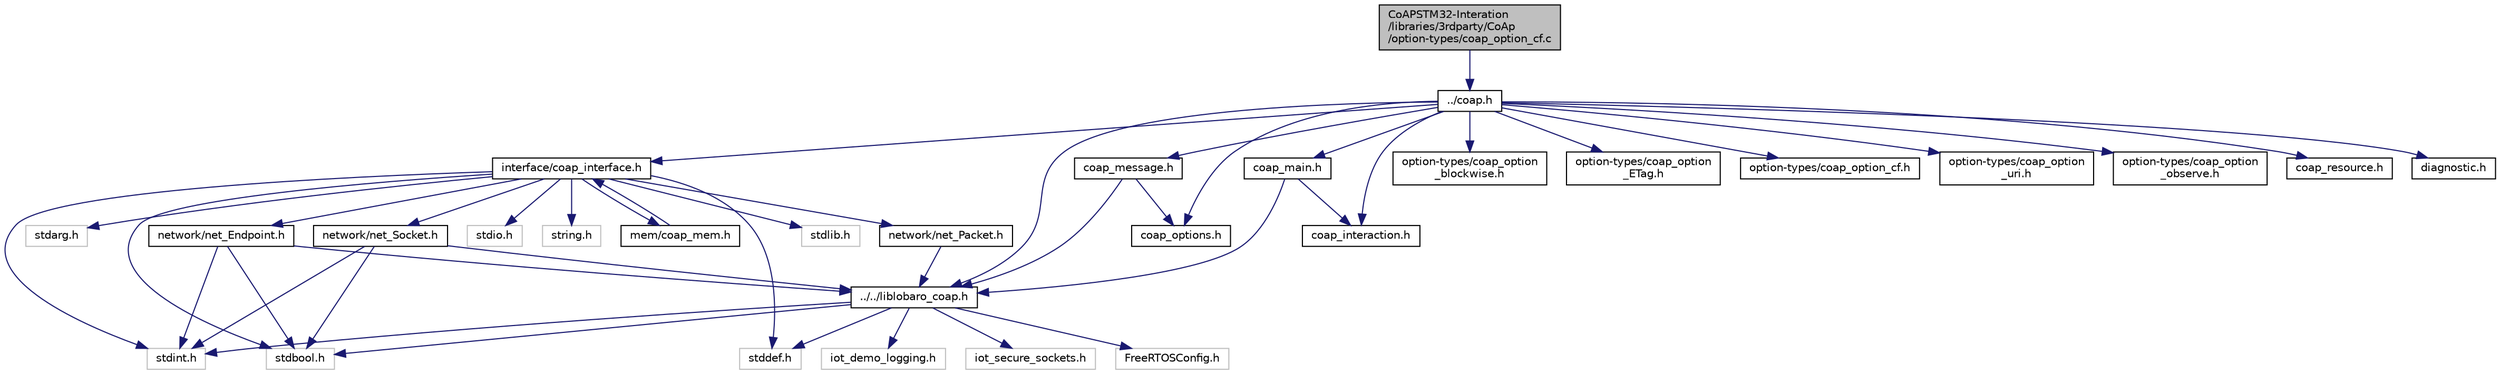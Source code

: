 digraph "CoAPSTM32-Interation/libraries/3rdparty/CoAp/option-types/coap_option_cf.c"
{
 // LATEX_PDF_SIZE
  edge [fontname="Helvetica",fontsize="10",labelfontname="Helvetica",labelfontsize="10"];
  node [fontname="Helvetica",fontsize="10",shape=record];
  Node1 [label="CoAPSTM32-Interation\l/libraries/3rdparty/CoAp\l/option-types/coap_option_cf.c",height=0.2,width=0.4,color="black", fillcolor="grey75", style="filled", fontcolor="black",tooltip=" "];
  Node1 -> Node2 [color="midnightblue",fontsize="10",style="solid",fontname="Helvetica"];
  Node2 [label="../coap.h",height=0.2,width=0.4,color="black", fillcolor="white", style="filled",URL="$coap_8h.html",tooltip=" "];
  Node2 -> Node3 [color="midnightblue",fontsize="10",style="solid",fontname="Helvetica"];
  Node3 [label="interface/coap_interface.h",height=0.2,width=0.4,color="black", fillcolor="white", style="filled",URL="$coap__interface_8h.html",tooltip=" "];
  Node3 -> Node4 [color="midnightblue",fontsize="10",style="solid",fontname="Helvetica"];
  Node4 [label="stdlib.h",height=0.2,width=0.4,color="grey75", fillcolor="white", style="filled",tooltip=" "];
  Node3 -> Node5 [color="midnightblue",fontsize="10",style="solid",fontname="Helvetica"];
  Node5 [label="stdarg.h",height=0.2,width=0.4,color="grey75", fillcolor="white", style="filled",tooltip=" "];
  Node3 -> Node6 [color="midnightblue",fontsize="10",style="solid",fontname="Helvetica"];
  Node6 [label="stddef.h",height=0.2,width=0.4,color="grey75", fillcolor="white", style="filled",tooltip=" "];
  Node3 -> Node7 [color="midnightblue",fontsize="10",style="solid",fontname="Helvetica"];
  Node7 [label="stdio.h",height=0.2,width=0.4,color="grey75", fillcolor="white", style="filled",tooltip=" "];
  Node3 -> Node8 [color="midnightblue",fontsize="10",style="solid",fontname="Helvetica"];
  Node8 [label="string.h",height=0.2,width=0.4,color="grey75", fillcolor="white", style="filled",tooltip=" "];
  Node3 -> Node9 [color="midnightblue",fontsize="10",style="solid",fontname="Helvetica"];
  Node9 [label="stdint.h",height=0.2,width=0.4,color="grey75", fillcolor="white", style="filled",tooltip=" "];
  Node3 -> Node10 [color="midnightblue",fontsize="10",style="solid",fontname="Helvetica"];
  Node10 [label="stdbool.h",height=0.2,width=0.4,color="grey75", fillcolor="white", style="filled",tooltip=" "];
  Node3 -> Node11 [color="midnightblue",fontsize="10",style="solid",fontname="Helvetica"];
  Node11 [label="mem/coap_mem.h",height=0.2,width=0.4,color="black", fillcolor="white", style="filled",URL="$coap__mem_8h.html",tooltip=" "];
  Node11 -> Node3 [color="midnightblue",fontsize="10",style="solid",fontname="Helvetica"];
  Node3 -> Node12 [color="midnightblue",fontsize="10",style="solid",fontname="Helvetica"];
  Node12 [label="network/net_Endpoint.h",height=0.2,width=0.4,color="black", fillcolor="white", style="filled",URL="$net___endpoint_8h.html",tooltip=" "];
  Node12 -> Node9 [color="midnightblue",fontsize="10",style="solid",fontname="Helvetica"];
  Node12 -> Node10 [color="midnightblue",fontsize="10",style="solid",fontname="Helvetica"];
  Node12 -> Node13 [color="midnightblue",fontsize="10",style="solid",fontname="Helvetica"];
  Node13 [label="../../liblobaro_coap.h",height=0.2,width=0.4,color="black", fillcolor="white", style="filled",URL="$liblobaro__coap_8h.html",tooltip=" "];
  Node13 -> Node9 [color="midnightblue",fontsize="10",style="solid",fontname="Helvetica"];
  Node13 -> Node10 [color="midnightblue",fontsize="10",style="solid",fontname="Helvetica"];
  Node13 -> Node6 [color="midnightblue",fontsize="10",style="solid",fontname="Helvetica"];
  Node13 -> Node14 [color="midnightblue",fontsize="10",style="solid",fontname="Helvetica"];
  Node14 [label="iot_secure_sockets.h",height=0.2,width=0.4,color="grey75", fillcolor="white", style="filled",tooltip=" "];
  Node13 -> Node15 [color="midnightblue",fontsize="10",style="solid",fontname="Helvetica"];
  Node15 [label="FreeRTOSConfig.h",height=0.2,width=0.4,color="grey75", fillcolor="white", style="filled",tooltip=" "];
  Node13 -> Node16 [color="midnightblue",fontsize="10",style="solid",fontname="Helvetica"];
  Node16 [label="iot_demo_logging.h",height=0.2,width=0.4,color="grey75", fillcolor="white", style="filled",tooltip=" "];
  Node3 -> Node17 [color="midnightblue",fontsize="10",style="solid",fontname="Helvetica"];
  Node17 [label="network/net_Packet.h",height=0.2,width=0.4,color="black", fillcolor="white", style="filled",URL="$net___packet_8h.html",tooltip=" "];
  Node17 -> Node13 [color="midnightblue",fontsize="10",style="solid",fontname="Helvetica"];
  Node3 -> Node18 [color="midnightblue",fontsize="10",style="solid",fontname="Helvetica"];
  Node18 [label="network/net_Socket.h",height=0.2,width=0.4,color="black", fillcolor="white", style="filled",URL="$net___socket_8h.html",tooltip=" "];
  Node18 -> Node10 [color="midnightblue",fontsize="10",style="solid",fontname="Helvetica"];
  Node18 -> Node9 [color="midnightblue",fontsize="10",style="solid",fontname="Helvetica"];
  Node18 -> Node13 [color="midnightblue",fontsize="10",style="solid",fontname="Helvetica"];
  Node2 -> Node13 [color="midnightblue",fontsize="10",style="solid",fontname="Helvetica"];
  Node2 -> Node19 [color="midnightblue",fontsize="10",style="solid",fontname="Helvetica"];
  Node19 [label="coap_options.h",height=0.2,width=0.4,color="black", fillcolor="white", style="filled",URL="$coap__options_8h.html",tooltip=" "];
  Node2 -> Node20 [color="midnightblue",fontsize="10",style="solid",fontname="Helvetica"];
  Node20 [label="coap_message.h",height=0.2,width=0.4,color="black", fillcolor="white", style="filled",URL="$coap__message_8h.html",tooltip=" "];
  Node20 -> Node19 [color="midnightblue",fontsize="10",style="solid",fontname="Helvetica"];
  Node20 -> Node13 [color="midnightblue",fontsize="10",style="solid",fontname="Helvetica"];
  Node2 -> Node21 [color="midnightblue",fontsize="10",style="solid",fontname="Helvetica"];
  Node21 [label="option-types/coap_option\l_blockwise.h",height=0.2,width=0.4,color="black", fillcolor="white", style="filled",URL="$coap__option__blockwise_8h.html",tooltip=" "];
  Node2 -> Node22 [color="midnightblue",fontsize="10",style="solid",fontname="Helvetica"];
  Node22 [label="option-types/coap_option\l_ETag.h",height=0.2,width=0.4,color="black", fillcolor="white", style="filled",URL="$coap__option___e_tag_8h.html",tooltip=" "];
  Node2 -> Node23 [color="midnightblue",fontsize="10",style="solid",fontname="Helvetica"];
  Node23 [label="option-types/coap_option_cf.h",height=0.2,width=0.4,color="black", fillcolor="white", style="filled",URL="$coap__option__cf_8h.html",tooltip=" "];
  Node2 -> Node24 [color="midnightblue",fontsize="10",style="solid",fontname="Helvetica"];
  Node24 [label="option-types/coap_option\l_uri.h",height=0.2,width=0.4,color="black", fillcolor="white", style="filled",URL="$coap__option__uri_8h.html",tooltip=" "];
  Node2 -> Node25 [color="midnightblue",fontsize="10",style="solid",fontname="Helvetica"];
  Node25 [label="option-types/coap_option\l_observe.h",height=0.2,width=0.4,color="black", fillcolor="white", style="filled",URL="$coap__option__observe_8h.html",tooltip=" "];
  Node2 -> Node26 [color="midnightblue",fontsize="10",style="solid",fontname="Helvetica"];
  Node26 [label="coap_resource.h",height=0.2,width=0.4,color="black", fillcolor="white", style="filled",URL="$coap__resource_8h.html",tooltip=" "];
  Node2 -> Node27 [color="midnightblue",fontsize="10",style="solid",fontname="Helvetica"];
  Node27 [label="coap_interaction.h",height=0.2,width=0.4,color="black", fillcolor="white", style="filled",URL="$coap__interaction_8h.html",tooltip=" "];
  Node2 -> Node28 [color="midnightblue",fontsize="10",style="solid",fontname="Helvetica"];
  Node28 [label="coap_main.h",height=0.2,width=0.4,color="black", fillcolor="white", style="filled",URL="$coap__main_8h.html",tooltip=" "];
  Node28 -> Node13 [color="midnightblue",fontsize="10",style="solid",fontname="Helvetica"];
  Node28 -> Node27 [color="midnightblue",fontsize="10",style="solid",fontname="Helvetica"];
  Node2 -> Node29 [color="midnightblue",fontsize="10",style="solid",fontname="Helvetica"];
  Node29 [label="diagnostic.h",height=0.2,width=0.4,color="black", fillcolor="white", style="filled",URL="$diagnostic_8h.html",tooltip=" "];
}
